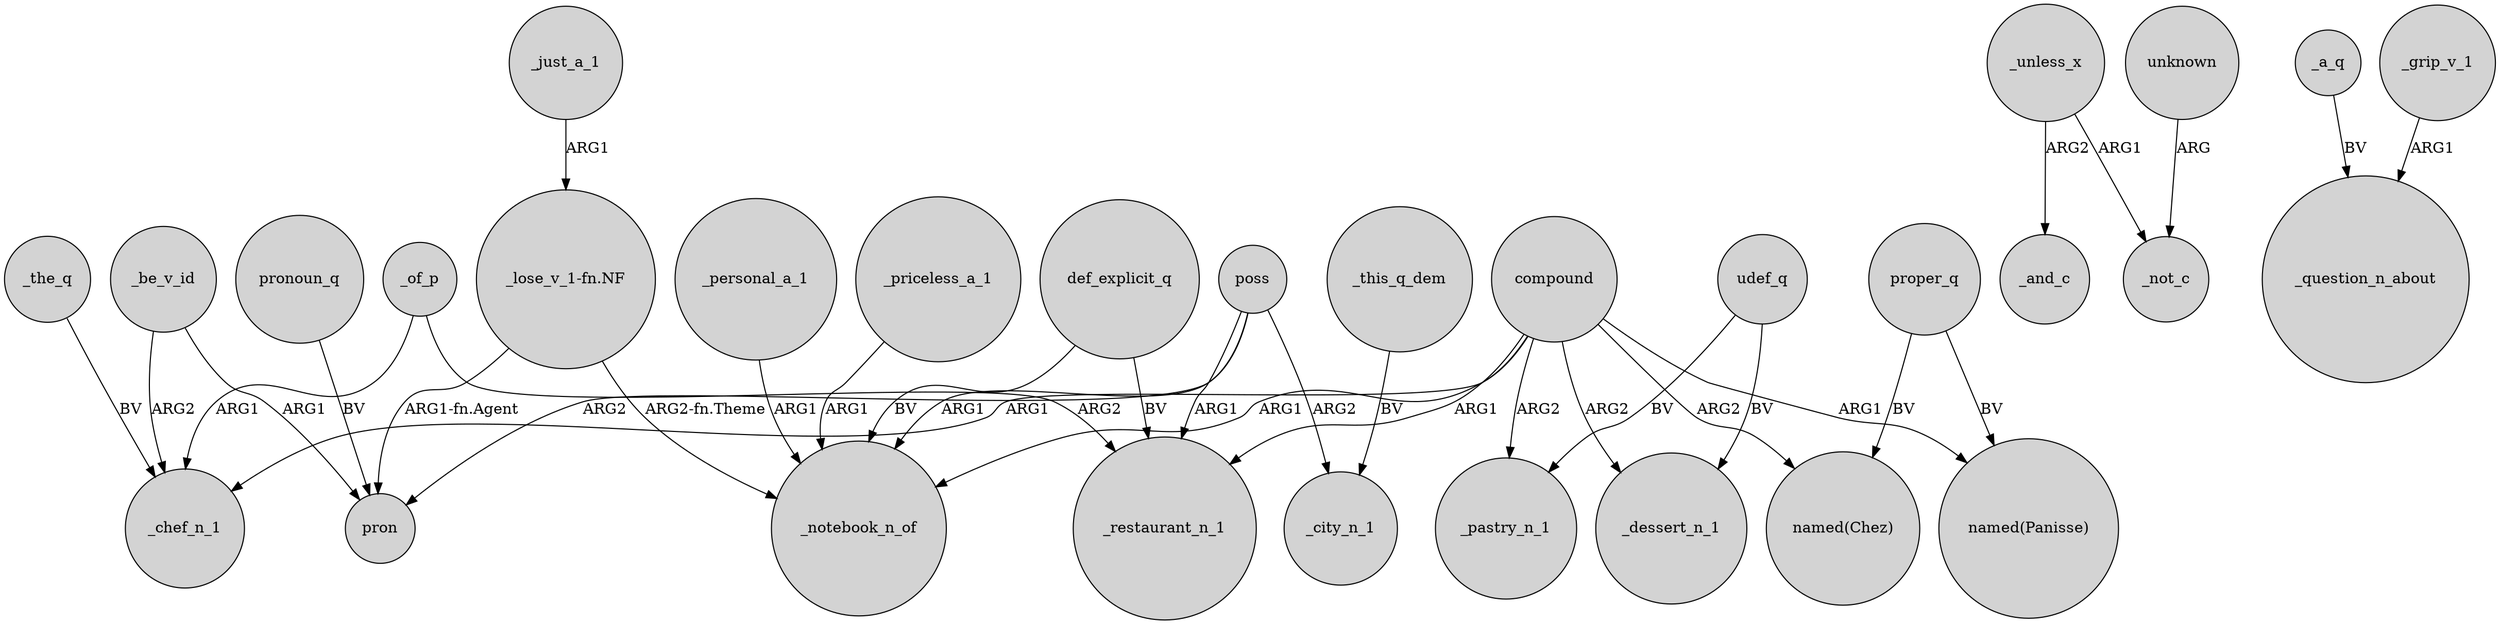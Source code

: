 digraph {
	node [shape=circle style=filled]
	compound -> _chef_n_1 [label=ARG1]
	poss -> pron [label=ARG2]
	"_lose_v_1-fn.NF" -> pron [label="ARG1-fn.Agent"]
	compound -> "named(Chez)" [label=ARG2]
	udef_q -> _pastry_n_1 [label=BV]
	_priceless_a_1 -> _notebook_n_of [label=ARG1]
	compound -> _pastry_n_1 [label=ARG2]
	_be_v_id -> pron [label=ARG1]
	udef_q -> _dessert_n_1 [label=BV]
	poss -> _notebook_n_of [label=ARG1]
	compound -> _dessert_n_1 [label=ARG2]
	pronoun_q -> pron [label=BV]
	def_explicit_q -> _restaurant_n_1 [label=BV]
	"_lose_v_1-fn.NF" -> _notebook_n_of [label="ARG2-fn.Theme"]
	proper_q -> "named(Chez)" [label=BV]
	compound -> _restaurant_n_1 [label=ARG1]
	def_explicit_q -> _notebook_n_of [label=BV]
	_unless_x -> _and_c [label=ARG2]
	_of_p -> _chef_n_1 [label=ARG1]
	compound -> "named(Panisse)" [label=ARG1]
	_the_q -> _chef_n_1 [label=BV]
	proper_q -> "named(Panisse)" [label=BV]
	_unless_x -> _not_c [label=ARG1]
	poss -> _restaurant_n_1 [label=ARG1]
	_just_a_1 -> "_lose_v_1-fn.NF" [label=ARG1]
	_be_v_id -> _chef_n_1 [label=ARG2]
	poss -> _city_n_1 [label=ARG2]
	_personal_a_1 -> _notebook_n_of [label=ARG1]
	_a_q -> _question_n_about [label=BV]
	compound -> _notebook_n_of [label=ARG1]
	_grip_v_1 -> _question_n_about [label=ARG1]
	_this_q_dem -> _city_n_1 [label=BV]
	unknown -> _not_c [label=ARG]
	_of_p -> _restaurant_n_1 [label=ARG2]
}

